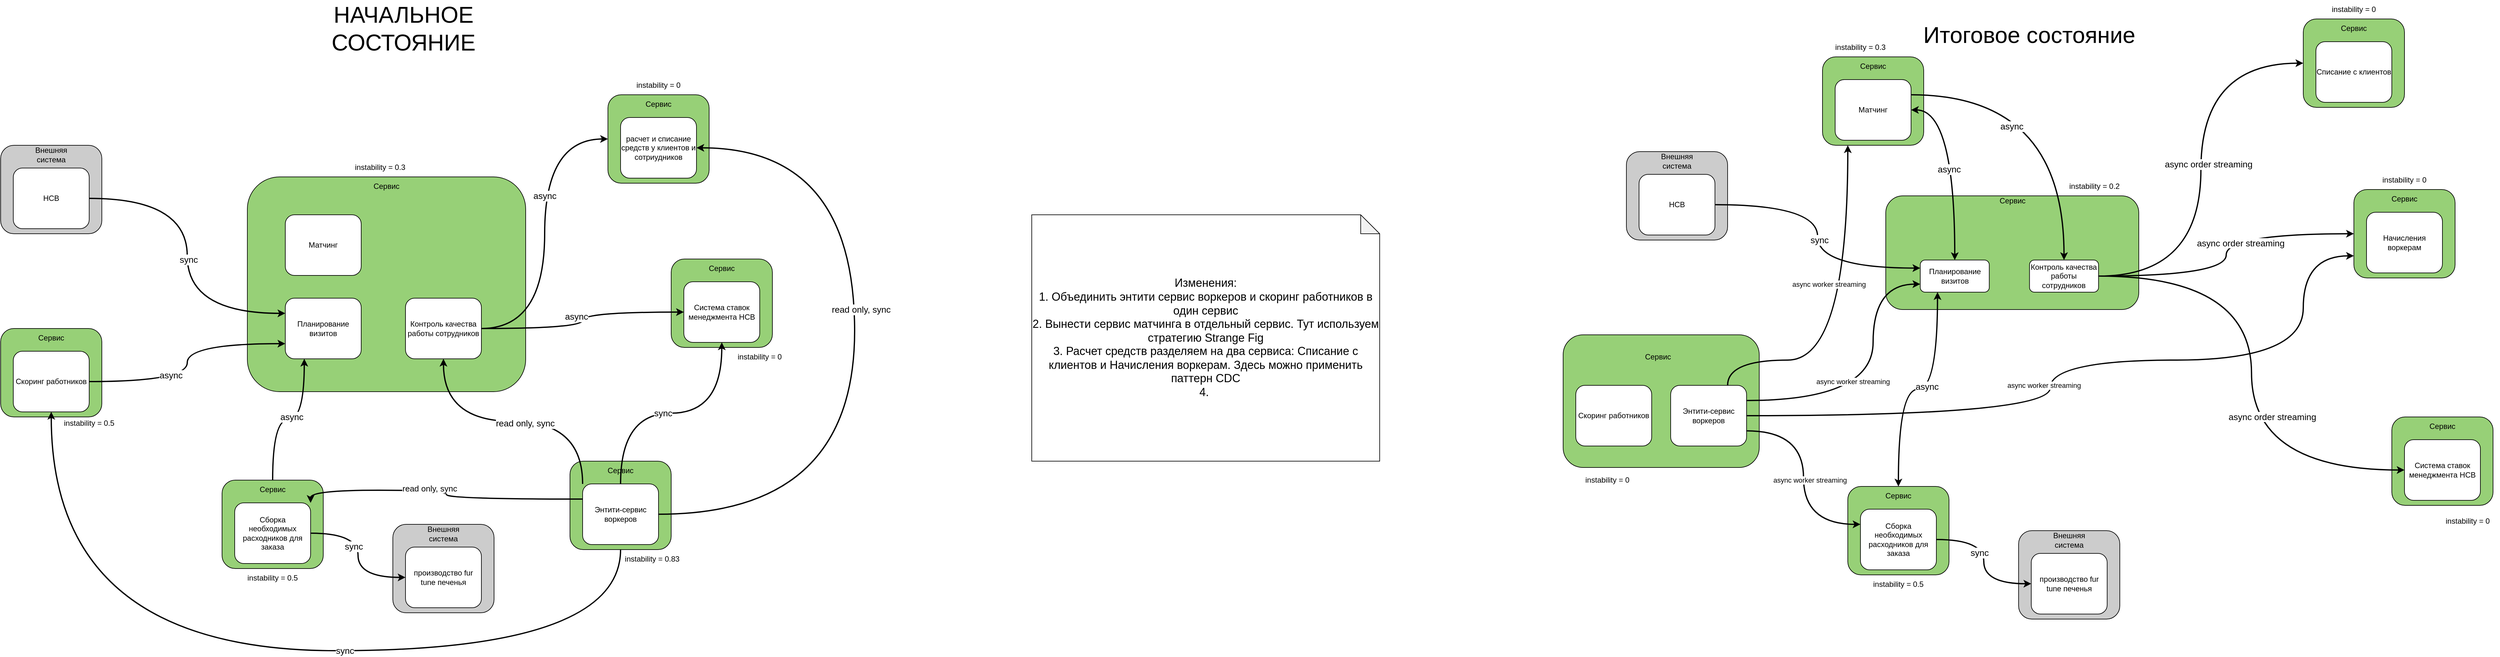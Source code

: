 <mxfile version="26.0.9">
  <diagram name="Page-1" id="Hgv7c2otO7vIIP03TptY">
    <mxGraphModel dx="2935" dy="2648" grid="1" gridSize="10" guides="1" tooltips="1" connect="1" arrows="1" fold="1" page="1" pageScale="1" pageWidth="1169" pageHeight="827" math="0" shadow="0">
      <root>
        <mxCell id="0" />
        <mxCell id="1" parent="0" />
        <mxCell id="IPP-kp5qL_V_h9k9Lo6L-34" value="" style="group" vertex="1" connectable="0" parent="1">
          <mxGeometry x="2300" y="490" width="160" height="140" as="geometry" />
        </mxCell>
        <mxCell id="IPP-kp5qL_V_h9k9Lo6L-8" value="" style="rounded=1;whiteSpace=wrap;html=1;fillColor=#97D077;" vertex="1" parent="IPP-kp5qL_V_h9k9Lo6L-34">
          <mxGeometry width="160" height="140" as="geometry" />
        </mxCell>
        <mxCell id="IPP-kp5qL_V_h9k9Lo6L-9" value="Система ставок менеджмента HCB" style="rounded=1;whiteSpace=wrap;html=1;" vertex="1" parent="IPP-kp5qL_V_h9k9Lo6L-34">
          <mxGeometry x="20" y="36" width="120" height="96" as="geometry" />
        </mxCell>
        <mxCell id="IPP-kp5qL_V_h9k9Lo6L-10" value="Сервис" style="text;html=1;align=center;verticalAlign=middle;whiteSpace=wrap;rounded=0;" vertex="1" parent="IPP-kp5qL_V_h9k9Lo6L-34">
          <mxGeometry x="50" width="60" height="30" as="geometry" />
        </mxCell>
        <mxCell id="IPP-kp5qL_V_h9k9Lo6L-35" value="" style="group" vertex="1" connectable="0" parent="1">
          <mxGeometry x="2200" y="230" width="160" height="140" as="geometry" />
        </mxCell>
        <mxCell id="IPP-kp5qL_V_h9k9Lo6L-5" value="" style="rounded=1;whiteSpace=wrap;html=1;fillColor=#97D077;" vertex="1" parent="IPP-kp5qL_V_h9k9Lo6L-35">
          <mxGeometry width="160" height="140" as="geometry" />
        </mxCell>
        <mxCell id="IPP-kp5qL_V_h9k9Lo6L-6" value="расчет и списание средств у клиентов и сотриудников" style="rounded=1;whiteSpace=wrap;html=1;" vertex="1" parent="IPP-kp5qL_V_h9k9Lo6L-35">
          <mxGeometry x="20" y="36" width="120" height="96" as="geometry" />
        </mxCell>
        <mxCell id="IPP-kp5qL_V_h9k9Lo6L-7" value="Сервис" style="text;html=1;align=center;verticalAlign=middle;whiteSpace=wrap;rounded=0;" vertex="1" parent="IPP-kp5qL_V_h9k9Lo6L-35">
          <mxGeometry x="50" width="60" height="30" as="geometry" />
        </mxCell>
        <mxCell id="IPP-kp5qL_V_h9k9Lo6L-36" value="" style="group" vertex="1" connectable="0" parent="1">
          <mxGeometry x="2140" y="810" width="160" height="140" as="geometry" />
        </mxCell>
        <mxCell id="IPP-kp5qL_V_h9k9Lo6L-11" value="" style="rounded=1;whiteSpace=wrap;html=1;fillColor=#97D077;" vertex="1" parent="IPP-kp5qL_V_h9k9Lo6L-36">
          <mxGeometry width="160" height="140" as="geometry" />
        </mxCell>
        <mxCell id="IPP-kp5qL_V_h9k9Lo6L-12" value="Энтити-сервис воркеров" style="rounded=1;whiteSpace=wrap;html=1;" vertex="1" parent="IPP-kp5qL_V_h9k9Lo6L-36">
          <mxGeometry x="20" y="36" width="120" height="96" as="geometry" />
        </mxCell>
        <mxCell id="IPP-kp5qL_V_h9k9Lo6L-13" value="Сервис" style="text;html=1;align=center;verticalAlign=middle;whiteSpace=wrap;rounded=0;" vertex="1" parent="IPP-kp5qL_V_h9k9Lo6L-36">
          <mxGeometry x="50" width="60" height="30" as="geometry" />
        </mxCell>
        <mxCell id="IPP-kp5qL_V_h9k9Lo6L-37" value="" style="group" vertex="1" connectable="0" parent="1">
          <mxGeometry x="1590" y="840" width="160" height="140" as="geometry" />
        </mxCell>
        <mxCell id="IPP-kp5qL_V_h9k9Lo6L-14" value="" style="rounded=1;whiteSpace=wrap;html=1;fillColor=#97D077;" vertex="1" parent="IPP-kp5qL_V_h9k9Lo6L-37">
          <mxGeometry width="160" height="140" as="geometry" />
        </mxCell>
        <mxCell id="IPP-kp5qL_V_h9k9Lo6L-15" value="Сборка необходимых расходников для заказа" style="rounded=1;whiteSpace=wrap;html=1;" vertex="1" parent="IPP-kp5qL_V_h9k9Lo6L-37">
          <mxGeometry x="20" y="36" width="120" height="96" as="geometry" />
        </mxCell>
        <mxCell id="IPP-kp5qL_V_h9k9Lo6L-16" value="Сервис" style="text;html=1;align=center;verticalAlign=middle;whiteSpace=wrap;rounded=0;" vertex="1" parent="IPP-kp5qL_V_h9k9Lo6L-37">
          <mxGeometry x="50" width="60" height="30" as="geometry" />
        </mxCell>
        <mxCell id="IPP-kp5qL_V_h9k9Lo6L-38" value="" style="group" vertex="1" connectable="0" parent="1">
          <mxGeometry x="1860" y="910" width="160" height="140" as="geometry" />
        </mxCell>
        <mxCell id="IPP-kp5qL_V_h9k9Lo6L-31" value="" style="rounded=1;whiteSpace=wrap;html=1;fillColor=#CCCCCC;" vertex="1" parent="IPP-kp5qL_V_h9k9Lo6L-38">
          <mxGeometry width="160" height="140" as="geometry" />
        </mxCell>
        <mxCell id="IPP-kp5qL_V_h9k9Lo6L-32" value="производство fur tune печенья" style="rounded=1;whiteSpace=wrap;html=1;" vertex="1" parent="IPP-kp5qL_V_h9k9Lo6L-38">
          <mxGeometry x="20" y="36" width="120" height="96" as="geometry" />
        </mxCell>
        <mxCell id="IPP-kp5qL_V_h9k9Lo6L-33" value="Внешняя система" style="text;html=1;align=center;verticalAlign=middle;whiteSpace=wrap;rounded=0;" vertex="1" parent="IPP-kp5qL_V_h9k9Lo6L-38">
          <mxGeometry x="50" width="60" height="30" as="geometry" />
        </mxCell>
        <mxCell id="IPP-kp5qL_V_h9k9Lo6L-39" value="" style="group" vertex="1" connectable="0" parent="1">
          <mxGeometry x="1240" y="310" width="160" height="140" as="geometry" />
        </mxCell>
        <mxCell id="IPP-kp5qL_V_h9k9Lo6L-28" value="" style="rounded=1;whiteSpace=wrap;html=1;fillColor=#CCCCCC;" vertex="1" parent="IPP-kp5qL_V_h9k9Lo6L-39">
          <mxGeometry width="160" height="140" as="geometry" />
        </mxCell>
        <mxCell id="IPP-kp5qL_V_h9k9Lo6L-29" value="HCB" style="rounded=1;whiteSpace=wrap;html=1;" vertex="1" parent="IPP-kp5qL_V_h9k9Lo6L-39">
          <mxGeometry x="20" y="36" width="120" height="96" as="geometry" />
        </mxCell>
        <mxCell id="IPP-kp5qL_V_h9k9Lo6L-30" value="Внешняя система" style="text;html=1;align=center;verticalAlign=middle;whiteSpace=wrap;rounded=0;" vertex="1" parent="IPP-kp5qL_V_h9k9Lo6L-39">
          <mxGeometry x="50" width="60" height="30" as="geometry" />
        </mxCell>
        <mxCell id="IPP-kp5qL_V_h9k9Lo6L-40" value="" style="group" vertex="1" connectable="0" parent="1">
          <mxGeometry x="1240" y="600" width="160" height="140" as="geometry" />
        </mxCell>
        <mxCell id="IPP-kp5qL_V_h9k9Lo6L-17" value="" style="rounded=1;whiteSpace=wrap;html=1;fillColor=#97D077;" vertex="1" parent="IPP-kp5qL_V_h9k9Lo6L-40">
          <mxGeometry width="160" height="140" as="geometry" />
        </mxCell>
        <mxCell id="IPP-kp5qL_V_h9k9Lo6L-18" value="Скоринг работников" style="rounded=1;whiteSpace=wrap;html=1;" vertex="1" parent="IPP-kp5qL_V_h9k9Lo6L-40">
          <mxGeometry x="20" y="36" width="120" height="96" as="geometry" />
        </mxCell>
        <mxCell id="IPP-kp5qL_V_h9k9Lo6L-19" value="Сервис" style="text;html=1;align=center;verticalAlign=middle;whiteSpace=wrap;rounded=0;" vertex="1" parent="IPP-kp5qL_V_h9k9Lo6L-40">
          <mxGeometry x="50" width="60" height="30" as="geometry" />
        </mxCell>
        <mxCell id="IPP-kp5qL_V_h9k9Lo6L-41" value="" style="group" vertex="1" connectable="0" parent="1">
          <mxGeometry x="1630" y="360" width="440" height="340" as="geometry" />
        </mxCell>
        <mxCell id="IPP-kp5qL_V_h9k9Lo6L-20" value="" style="rounded=1;whiteSpace=wrap;html=1;fillColor=#97D077;" vertex="1" parent="IPP-kp5qL_V_h9k9Lo6L-41">
          <mxGeometry width="440" height="340" as="geometry" />
        </mxCell>
        <mxCell id="IPP-kp5qL_V_h9k9Lo6L-21" value="Матчинг" style="rounded=1;whiteSpace=wrap;html=1;" vertex="1" parent="IPP-kp5qL_V_h9k9Lo6L-41">
          <mxGeometry x="60" y="60" width="120" height="96" as="geometry" />
        </mxCell>
        <mxCell id="IPP-kp5qL_V_h9k9Lo6L-22" value="Сервис" style="text;html=1;align=center;verticalAlign=middle;whiteSpace=wrap;rounded=0;" vertex="1" parent="IPP-kp5qL_V_h9k9Lo6L-41">
          <mxGeometry x="190" width="60" height="30" as="geometry" />
        </mxCell>
        <mxCell id="IPP-kp5qL_V_h9k9Lo6L-23" value="Планирование визитов" style="rounded=1;whiteSpace=wrap;html=1;" vertex="1" parent="IPP-kp5qL_V_h9k9Lo6L-41">
          <mxGeometry x="60" y="192" width="120" height="96" as="geometry" />
        </mxCell>
        <mxCell id="IPP-kp5qL_V_h9k9Lo6L-24" value="Контроль качества работы сотрудников" style="rounded=1;whiteSpace=wrap;html=1;" vertex="1" parent="IPP-kp5qL_V_h9k9Lo6L-41">
          <mxGeometry x="250" y="192" width="120" height="96" as="geometry" />
        </mxCell>
        <mxCell id="IPP-kp5qL_V_h9k9Lo6L-43" style="edgeStyle=orthogonalEdgeStyle;rounded=0;orthogonalLoop=1;jettySize=auto;html=1;entryX=0;entryY=0.25;entryDx=0;entryDy=0;curved=1;strokeWidth=2;" edge="1" parent="1" source="IPP-kp5qL_V_h9k9Lo6L-29" target="IPP-kp5qL_V_h9k9Lo6L-23">
          <mxGeometry relative="1" as="geometry" />
        </mxCell>
        <mxCell id="IPP-kp5qL_V_h9k9Lo6L-44" value="&lt;font style=&quot;font-size: 14px;&quot;&gt;sync&lt;/font&gt;" style="edgeLabel;html=1;align=center;verticalAlign=middle;resizable=0;points=[];" vertex="1" connectable="0" parent="IPP-kp5qL_V_h9k9Lo6L-43">
          <mxGeometry x="0.025" y="2" relative="1" as="geometry">
            <mxPoint as="offset" />
          </mxGeometry>
        </mxCell>
        <mxCell id="IPP-kp5qL_V_h9k9Lo6L-45" style="edgeStyle=orthogonalEdgeStyle;rounded=0;orthogonalLoop=1;jettySize=auto;html=1;entryX=0;entryY=0.75;entryDx=0;entryDy=0;curved=1;strokeWidth=2;" edge="1" parent="1" source="IPP-kp5qL_V_h9k9Lo6L-18" target="IPP-kp5qL_V_h9k9Lo6L-23">
          <mxGeometry relative="1" as="geometry" />
        </mxCell>
        <mxCell id="IPP-kp5qL_V_h9k9Lo6L-46" value="&lt;font style=&quot;font-size: 14px;&quot;&gt;async&lt;/font&gt;" style="edgeLabel;html=1;align=center;verticalAlign=middle;resizable=0;points=[];" vertex="1" connectable="0" parent="IPP-kp5qL_V_h9k9Lo6L-45">
          <mxGeometry x="-0.306" y="10" relative="1" as="geometry">
            <mxPoint as="offset" />
          </mxGeometry>
        </mxCell>
        <mxCell id="IPP-kp5qL_V_h9k9Lo6L-47" style="edgeStyle=orthogonalEdgeStyle;rounded=0;orthogonalLoop=1;jettySize=auto;html=1;entryX=0.25;entryY=1;entryDx=0;entryDy=0;strokeWidth=2;curved=1;" edge="1" parent="1" source="IPP-kp5qL_V_h9k9Lo6L-14" target="IPP-kp5qL_V_h9k9Lo6L-23">
          <mxGeometry relative="1" as="geometry" />
        </mxCell>
        <mxCell id="IPP-kp5qL_V_h9k9Lo6L-48" value="&lt;font style=&quot;font-size: 14px;&quot;&gt;async&lt;/font&gt;" style="edgeLabel;html=1;align=center;verticalAlign=middle;resizable=0;points=[];" vertex="1" connectable="0" parent="IPP-kp5qL_V_h9k9Lo6L-47">
          <mxGeometry x="0.151" relative="1" as="geometry">
            <mxPoint x="-14" y="-4" as="offset" />
          </mxGeometry>
        </mxCell>
        <mxCell id="IPP-kp5qL_V_h9k9Lo6L-49" style="edgeStyle=orthogonalEdgeStyle;rounded=0;orthogonalLoop=1;jettySize=auto;html=1;exitX=0;exitY=0.25;exitDx=0;exitDy=0;entryX=1;entryY=0;entryDx=0;entryDy=0;curved=1;strokeWidth=2;" edge="1" parent="1" source="IPP-kp5qL_V_h9k9Lo6L-12" target="IPP-kp5qL_V_h9k9Lo6L-15">
          <mxGeometry relative="1" as="geometry" />
        </mxCell>
        <mxCell id="IPP-kp5qL_V_h9k9Lo6L-50" value="&lt;font style=&quot;font-size: 13px;&quot;&gt;read only, sync&lt;/font&gt;" style="edgeLabel;html=1;align=center;verticalAlign=middle;resizable=0;points=[];" vertex="1" connectable="0" parent="IPP-kp5qL_V_h9k9Lo6L-49">
          <mxGeometry x="0.102" y="-3" relative="1" as="geometry">
            <mxPoint x="-1" as="offset" />
          </mxGeometry>
        </mxCell>
        <mxCell id="IPP-kp5qL_V_h9k9Lo6L-51" style="edgeStyle=orthogonalEdgeStyle;rounded=0;orthogonalLoop=1;jettySize=auto;html=1;entryX=0;entryY=0.5;entryDx=0;entryDy=0;curved=1;strokeWidth=2;" edge="1" parent="1" source="IPP-kp5qL_V_h9k9Lo6L-15" target="IPP-kp5qL_V_h9k9Lo6L-32">
          <mxGeometry relative="1" as="geometry" />
        </mxCell>
        <mxCell id="IPP-kp5qL_V_h9k9Lo6L-52" value="&lt;font style=&quot;font-size: 14px;&quot;&gt;sync&lt;/font&gt;" style="edgeLabel;html=1;align=center;verticalAlign=middle;resizable=0;points=[];" vertex="1" connectable="0" parent="IPP-kp5qL_V_h9k9Lo6L-51">
          <mxGeometry x="-0.132" y="-7" relative="1" as="geometry">
            <mxPoint as="offset" />
          </mxGeometry>
        </mxCell>
        <mxCell id="IPP-kp5qL_V_h9k9Lo6L-53" style="edgeStyle=orthogonalEdgeStyle;rounded=0;orthogonalLoop=1;jettySize=auto;html=1;exitX=0;exitY=0;exitDx=0;exitDy=0;curved=1;strokeWidth=2;" edge="1" parent="1" source="IPP-kp5qL_V_h9k9Lo6L-12" target="IPP-kp5qL_V_h9k9Lo6L-24">
          <mxGeometry relative="1" as="geometry" />
        </mxCell>
        <mxCell id="IPP-kp5qL_V_h9k9Lo6L-54" value="&lt;font style=&quot;font-size: 14px;&quot;&gt;read only, sync&lt;/font&gt;" style="edgeLabel;html=1;align=center;verticalAlign=middle;resizable=0;points=[];" vertex="1" connectable="0" parent="IPP-kp5qL_V_h9k9Lo6L-53">
          <mxGeometry x="-0.096" y="3" relative="1" as="geometry">
            <mxPoint x="-1" as="offset" />
          </mxGeometry>
        </mxCell>
        <mxCell id="IPP-kp5qL_V_h9k9Lo6L-55" style="edgeStyle=orthogonalEdgeStyle;rounded=0;orthogonalLoop=1;jettySize=auto;html=1;exitX=0.5;exitY=0;exitDx=0;exitDy=0;strokeWidth=2;curved=1;" edge="1" parent="1" source="IPP-kp5qL_V_h9k9Lo6L-12" target="IPP-kp5qL_V_h9k9Lo6L-9">
          <mxGeometry relative="1" as="geometry" />
        </mxCell>
        <mxCell id="IPP-kp5qL_V_h9k9Lo6L-56" value="&lt;font style=&quot;font-size: 14px;&quot;&gt;sync&lt;/font&gt;" style="edgeLabel;html=1;align=center;verticalAlign=middle;resizable=0;points=[];" vertex="1" connectable="0" parent="IPP-kp5qL_V_h9k9Lo6L-55">
          <mxGeometry x="-0.069" y="-1" relative="1" as="geometry">
            <mxPoint y="-1" as="offset" />
          </mxGeometry>
        </mxCell>
        <mxCell id="IPP-kp5qL_V_h9k9Lo6L-59" style="edgeStyle=orthogonalEdgeStyle;rounded=0;orthogonalLoop=1;jettySize=auto;html=1;exitX=1;exitY=0.5;exitDx=0;exitDy=0;entryX=1;entryY=0.5;entryDx=0;entryDy=0;strokeWidth=2;curved=1;" edge="1" parent="1" source="IPP-kp5qL_V_h9k9Lo6L-12" target="IPP-kp5qL_V_h9k9Lo6L-6">
          <mxGeometry relative="1" as="geometry">
            <Array as="points">
              <mxPoint x="2590" y="894" />
              <mxPoint x="2590" y="314" />
            </Array>
          </mxGeometry>
        </mxCell>
        <mxCell id="IPP-kp5qL_V_h9k9Lo6L-62" value="&lt;font style=&quot;font-size: 14px;&quot;&gt;read only, sync&lt;/font&gt;" style="edgeLabel;html=1;align=center;verticalAlign=middle;resizable=0;points=[];" vertex="1" connectable="0" parent="1">
          <mxGeometry x="2599.997" y="570" as="geometry" />
        </mxCell>
        <mxCell id="IPP-kp5qL_V_h9k9Lo6L-63" style="edgeStyle=orthogonalEdgeStyle;rounded=0;orthogonalLoop=1;jettySize=auto;html=1;exitX=1;exitY=0.5;exitDx=0;exitDy=0;entryX=0;entryY=0.5;entryDx=0;entryDy=0;strokeWidth=2;curved=1;" edge="1" parent="1" source="IPP-kp5qL_V_h9k9Lo6L-24" target="IPP-kp5qL_V_h9k9Lo6L-9">
          <mxGeometry relative="1" as="geometry" />
        </mxCell>
        <mxCell id="IPP-kp5qL_V_h9k9Lo6L-64" value="&lt;font style=&quot;font-size: 14px;&quot;&gt;async&lt;/font&gt;" style="edgeLabel;html=1;align=center;verticalAlign=middle;resizable=0;points=[];" vertex="1" connectable="0" parent="1">
          <mxGeometry x="1710" y="750.0" as="geometry">
            <mxPoint x="440" y="-169" as="offset" />
          </mxGeometry>
        </mxCell>
        <mxCell id="IPP-kp5qL_V_h9k9Lo6L-65" style="edgeStyle=orthogonalEdgeStyle;rounded=0;orthogonalLoop=1;jettySize=auto;html=1;exitX=1;exitY=0.5;exitDx=0;exitDy=0;entryX=0;entryY=0.5;entryDx=0;entryDy=0;curved=1;strokeWidth=2;" edge="1" parent="1" source="IPP-kp5qL_V_h9k9Lo6L-24" target="IPP-kp5qL_V_h9k9Lo6L-5">
          <mxGeometry relative="1" as="geometry" />
        </mxCell>
        <mxCell id="IPP-kp5qL_V_h9k9Lo6L-66" value="&lt;font style=&quot;font-size: 14px;&quot;&gt;async&lt;/font&gt;" style="edgeLabel;html=1;align=center;verticalAlign=middle;resizable=0;points=[];" vertex="1" connectable="0" parent="1">
          <mxGeometry x="2100" y="390.0" as="geometry" />
        </mxCell>
        <mxCell id="IPP-kp5qL_V_h9k9Lo6L-67" style="edgeStyle=orthogonalEdgeStyle;rounded=0;orthogonalLoop=1;jettySize=auto;html=1;entryX=0.5;entryY=1;entryDx=0;entryDy=0;curved=1;strokeWidth=2;" edge="1" parent="1" source="IPP-kp5qL_V_h9k9Lo6L-11" target="IPP-kp5qL_V_h9k9Lo6L-18">
          <mxGeometry relative="1" as="geometry">
            <Array as="points">
              <mxPoint x="2220" y="1110" />
              <mxPoint x="1320" y="1110" />
            </Array>
          </mxGeometry>
        </mxCell>
        <mxCell id="IPP-kp5qL_V_h9k9Lo6L-68" value="&lt;font style=&quot;font-size: 14px;&quot;&gt;sync&lt;/font&gt;" style="edgeLabel;html=1;align=center;verticalAlign=middle;resizable=0;points=[];" vertex="1" connectable="0" parent="1">
          <mxGeometry x="1784.003" y="1110.0" as="geometry" />
        </mxCell>
        <mxCell id="IPP-kp5qL_V_h9k9Lo6L-69" value="&lt;font style=&quot;font-size: 36px;&quot;&gt;НАЧАЛЬНОЕ СОСТОЯНИЕ&lt;/font&gt;" style="text;html=1;align=center;verticalAlign=middle;whiteSpace=wrap;rounded=0;" vertex="1" parent="1">
          <mxGeometry x="1694" y="110" width="366" height="30" as="geometry" />
        </mxCell>
        <mxCell id="IPP-kp5qL_V_h9k9Lo6L-72" value="&lt;font style=&quot;font-size: 18px;&quot;&gt;Изменения:&lt;/font&gt;&lt;div&gt;&lt;font style=&quot;font-size: 18px;&quot;&gt;1. Объединить энтити сервис воркеров и скоринг работников в один сервис&lt;/font&gt;&lt;/div&gt;&lt;div&gt;&lt;font style=&quot;font-size: 18px;&quot;&gt;2. Вынести сервис матчинга в отдельный сервис. Тут используем стратегию Strange Fig&lt;/font&gt;&lt;/div&gt;&lt;div&gt;&lt;font style=&quot;font-size: 18px;&quot;&gt;3. Расчет средств разделяем на два сервиса: Списание с клиентов и Начисления воркерам. Здесь можно применить паттерн CDC&lt;/font&gt;&lt;/div&gt;&lt;div&gt;&lt;font style=&quot;font-size: 18px;&quot;&gt;4.&amp;nbsp;&lt;/font&gt;&lt;/div&gt;" style="shape=note;whiteSpace=wrap;html=1;backgroundOutline=1;darkOpacity=0.05;" vertex="1" parent="1">
          <mxGeometry x="2870" y="420" width="550" height="390" as="geometry" />
        </mxCell>
        <mxCell id="IPP-kp5qL_V_h9k9Lo6L-73" value="instability = 0.83" style="text;html=1;align=center;verticalAlign=middle;whiteSpace=wrap;rounded=0;" vertex="1" parent="1">
          <mxGeometry x="2220" y="950" width="100" height="30" as="geometry" />
        </mxCell>
        <mxCell id="IPP-kp5qL_V_h9k9Lo6L-74" value="instability = 0" style="text;html=1;align=center;verticalAlign=middle;whiteSpace=wrap;rounded=0;" vertex="1" parent="1">
          <mxGeometry x="2390" y="630" width="100" height="30" as="geometry" />
        </mxCell>
        <mxCell id="IPP-kp5qL_V_h9k9Lo6L-75" value="instability = 0" style="text;html=1;align=center;verticalAlign=middle;whiteSpace=wrap;rounded=0;" vertex="1" parent="1">
          <mxGeometry x="2230" y="200" width="100" height="30" as="geometry" />
        </mxCell>
        <mxCell id="IPP-kp5qL_V_h9k9Lo6L-76" value="instability = 0.3" style="text;html=1;align=center;verticalAlign=middle;whiteSpace=wrap;rounded=0;" vertex="1" parent="1">
          <mxGeometry x="1790" y="330" width="100" height="30" as="geometry" />
        </mxCell>
        <mxCell id="IPP-kp5qL_V_h9k9Lo6L-77" value="instability = 0.5" style="text;html=1;align=center;verticalAlign=middle;whiteSpace=wrap;rounded=0;" vertex="1" parent="1">
          <mxGeometry x="1620" y="980" width="100" height="30" as="geometry" />
        </mxCell>
        <mxCell id="IPP-kp5qL_V_h9k9Lo6L-79" value="instability = 0.5" style="text;html=1;align=center;verticalAlign=middle;whiteSpace=wrap;rounded=0;" vertex="1" parent="1">
          <mxGeometry x="1330" y="735" width="100" height="30" as="geometry" />
        </mxCell>
        <mxCell id="IPP-kp5qL_V_h9k9Lo6L-80" value="" style="group" vertex="1" connectable="0" parent="1">
          <mxGeometry x="5020" y="740" width="160" height="140" as="geometry" />
        </mxCell>
        <mxCell id="IPP-kp5qL_V_h9k9Lo6L-81" value="" style="rounded=1;whiteSpace=wrap;html=1;fillColor=#97D077;" vertex="1" parent="IPP-kp5qL_V_h9k9Lo6L-80">
          <mxGeometry width="160" height="140" as="geometry" />
        </mxCell>
        <mxCell id="IPP-kp5qL_V_h9k9Lo6L-82" value="Система ставок менеджмента HCB" style="rounded=1;whiteSpace=wrap;html=1;" vertex="1" parent="IPP-kp5qL_V_h9k9Lo6L-80">
          <mxGeometry x="20" y="36" width="120" height="96" as="geometry" />
        </mxCell>
        <mxCell id="IPP-kp5qL_V_h9k9Lo6L-83" value="Сервис" style="text;html=1;align=center;verticalAlign=middle;whiteSpace=wrap;rounded=0;" vertex="1" parent="IPP-kp5qL_V_h9k9Lo6L-80">
          <mxGeometry x="50" width="60" height="30" as="geometry" />
        </mxCell>
        <mxCell id="IPP-kp5qL_V_h9k9Lo6L-84" value="" style="group" vertex="1" connectable="0" parent="1">
          <mxGeometry x="4880" y="110" width="160" height="140" as="geometry" />
        </mxCell>
        <mxCell id="IPP-kp5qL_V_h9k9Lo6L-85" value="" style="rounded=1;whiteSpace=wrap;html=1;fillColor=#97D077;" vertex="1" parent="IPP-kp5qL_V_h9k9Lo6L-84">
          <mxGeometry width="160" height="140" as="geometry" />
        </mxCell>
        <mxCell id="IPP-kp5qL_V_h9k9Lo6L-86" value="Списание с клиентов" style="rounded=1;whiteSpace=wrap;html=1;" vertex="1" parent="IPP-kp5qL_V_h9k9Lo6L-84">
          <mxGeometry x="20" y="36" width="120" height="96" as="geometry" />
        </mxCell>
        <mxCell id="IPP-kp5qL_V_h9k9Lo6L-87" value="Сервис" style="text;html=1;align=center;verticalAlign=middle;whiteSpace=wrap;rounded=0;" vertex="1" parent="IPP-kp5qL_V_h9k9Lo6L-84">
          <mxGeometry x="50" width="60" height="30" as="geometry" />
        </mxCell>
        <mxCell id="IPP-kp5qL_V_h9k9Lo6L-92" value="" style="group" vertex="1" connectable="0" parent="1">
          <mxGeometry x="4160" y="850" width="160" height="140" as="geometry" />
        </mxCell>
        <mxCell id="IPP-kp5qL_V_h9k9Lo6L-93" value="" style="rounded=1;whiteSpace=wrap;html=1;fillColor=#97D077;" vertex="1" parent="IPP-kp5qL_V_h9k9Lo6L-92">
          <mxGeometry width="160" height="140" as="geometry" />
        </mxCell>
        <mxCell id="IPP-kp5qL_V_h9k9Lo6L-94" value="Сборка необходимых расходников для заказа" style="rounded=1;whiteSpace=wrap;html=1;" vertex="1" parent="IPP-kp5qL_V_h9k9Lo6L-92">
          <mxGeometry x="20" y="36" width="120" height="96" as="geometry" />
        </mxCell>
        <mxCell id="IPP-kp5qL_V_h9k9Lo6L-95" value="Сервис" style="text;html=1;align=center;verticalAlign=middle;whiteSpace=wrap;rounded=0;" vertex="1" parent="IPP-kp5qL_V_h9k9Lo6L-92">
          <mxGeometry x="50" width="60" height="30" as="geometry" />
        </mxCell>
        <mxCell id="IPP-kp5qL_V_h9k9Lo6L-96" value="" style="group" vertex="1" connectable="0" parent="1">
          <mxGeometry x="4430" y="920" width="160" height="140" as="geometry" />
        </mxCell>
        <mxCell id="IPP-kp5qL_V_h9k9Lo6L-97" value="" style="rounded=1;whiteSpace=wrap;html=1;fillColor=#CCCCCC;" vertex="1" parent="IPP-kp5qL_V_h9k9Lo6L-96">
          <mxGeometry width="160" height="140" as="geometry" />
        </mxCell>
        <mxCell id="IPP-kp5qL_V_h9k9Lo6L-98" value="производство fur tune печенья" style="rounded=1;whiteSpace=wrap;html=1;" vertex="1" parent="IPP-kp5qL_V_h9k9Lo6L-96">
          <mxGeometry x="20" y="36" width="120" height="96" as="geometry" />
        </mxCell>
        <mxCell id="IPP-kp5qL_V_h9k9Lo6L-99" value="Внешняя система" style="text;html=1;align=center;verticalAlign=middle;whiteSpace=wrap;rounded=0;" vertex="1" parent="IPP-kp5qL_V_h9k9Lo6L-96">
          <mxGeometry x="50" width="60" height="30" as="geometry" />
        </mxCell>
        <mxCell id="IPP-kp5qL_V_h9k9Lo6L-100" value="" style="group" vertex="1" connectable="0" parent="1">
          <mxGeometry x="3810" y="320" width="160" height="140" as="geometry" />
        </mxCell>
        <mxCell id="IPP-kp5qL_V_h9k9Lo6L-101" value="" style="rounded=1;whiteSpace=wrap;html=1;fillColor=#CCCCCC;" vertex="1" parent="IPP-kp5qL_V_h9k9Lo6L-100">
          <mxGeometry width="160" height="140" as="geometry" />
        </mxCell>
        <mxCell id="IPP-kp5qL_V_h9k9Lo6L-102" value="HCB" style="rounded=1;whiteSpace=wrap;html=1;" vertex="1" parent="IPP-kp5qL_V_h9k9Lo6L-100">
          <mxGeometry x="20" y="36" width="120" height="96" as="geometry" />
        </mxCell>
        <mxCell id="IPP-kp5qL_V_h9k9Lo6L-103" value="Внешняя система" style="text;html=1;align=center;verticalAlign=middle;whiteSpace=wrap;rounded=0;" vertex="1" parent="IPP-kp5qL_V_h9k9Lo6L-100">
          <mxGeometry x="50" width="60" height="30" as="geometry" />
        </mxCell>
        <mxCell id="IPP-kp5qL_V_h9k9Lo6L-108" value="" style="group" vertex="1" connectable="0" parent="1">
          <mxGeometry x="4220" y="390" width="400" height="180" as="geometry" />
        </mxCell>
        <mxCell id="IPP-kp5qL_V_h9k9Lo6L-109" value="" style="rounded=1;whiteSpace=wrap;html=1;fillColor=#97D077;" vertex="1" parent="IPP-kp5qL_V_h9k9Lo6L-108">
          <mxGeometry width="400" height="180" as="geometry" />
        </mxCell>
        <mxCell id="IPP-kp5qL_V_h9k9Lo6L-111" value="Сервис" style="text;html=1;align=center;verticalAlign=middle;whiteSpace=wrap;rounded=0;" vertex="1" parent="IPP-kp5qL_V_h9k9Lo6L-108">
          <mxGeometry x="172.727" width="54.545" height="15.882" as="geometry" />
        </mxCell>
        <mxCell id="IPP-kp5qL_V_h9k9Lo6L-112" value="Планирование визитов" style="rounded=1;whiteSpace=wrap;html=1;" vertex="1" parent="IPP-kp5qL_V_h9k9Lo6L-108">
          <mxGeometry x="54.545" y="101.647" width="109.091" height="50.824" as="geometry" />
        </mxCell>
        <mxCell id="IPP-kp5qL_V_h9k9Lo6L-113" value="Контроль качества работы сотрудников" style="rounded=1;whiteSpace=wrap;html=1;" vertex="1" parent="IPP-kp5qL_V_h9k9Lo6L-108">
          <mxGeometry x="227.273" y="101.647" width="109.091" height="50.824" as="geometry" />
        </mxCell>
        <mxCell id="IPP-kp5qL_V_h9k9Lo6L-114" style="edgeStyle=orthogonalEdgeStyle;rounded=0;orthogonalLoop=1;jettySize=auto;html=1;entryX=0;entryY=0.25;entryDx=0;entryDy=0;curved=1;strokeWidth=2;" edge="1" parent="1" source="IPP-kp5qL_V_h9k9Lo6L-102" target="IPP-kp5qL_V_h9k9Lo6L-112">
          <mxGeometry relative="1" as="geometry" />
        </mxCell>
        <mxCell id="IPP-kp5qL_V_h9k9Lo6L-115" value="&lt;font style=&quot;font-size: 14px;&quot;&gt;sync&lt;/font&gt;" style="edgeLabel;html=1;align=center;verticalAlign=middle;resizable=0;points=[];" vertex="1" connectable="0" parent="IPP-kp5qL_V_h9k9Lo6L-114">
          <mxGeometry x="0.025" y="2" relative="1" as="geometry">
            <mxPoint as="offset" />
          </mxGeometry>
        </mxCell>
        <mxCell id="IPP-kp5qL_V_h9k9Lo6L-118" style="edgeStyle=orthogonalEdgeStyle;rounded=0;orthogonalLoop=1;jettySize=auto;html=1;entryX=0.25;entryY=1;entryDx=0;entryDy=0;strokeWidth=2;curved=1;startArrow=classic;startFill=1;" edge="1" parent="1" source="IPP-kp5qL_V_h9k9Lo6L-93" target="IPP-kp5qL_V_h9k9Lo6L-112">
          <mxGeometry relative="1" as="geometry" />
        </mxCell>
        <mxCell id="IPP-kp5qL_V_h9k9Lo6L-119" value="&lt;font style=&quot;font-size: 14px;&quot;&gt;async&lt;/font&gt;" style="edgeLabel;html=1;align=center;verticalAlign=middle;resizable=0;points=[];" vertex="1" connectable="0" parent="IPP-kp5qL_V_h9k9Lo6L-118">
          <mxGeometry x="0.151" relative="1" as="geometry">
            <mxPoint x="-14" y="-4" as="offset" />
          </mxGeometry>
        </mxCell>
        <mxCell id="IPP-kp5qL_V_h9k9Lo6L-122" style="edgeStyle=orthogonalEdgeStyle;rounded=0;orthogonalLoop=1;jettySize=auto;html=1;entryX=0;entryY=0.5;entryDx=0;entryDy=0;curved=1;strokeWidth=2;" edge="1" parent="1" source="IPP-kp5qL_V_h9k9Lo6L-94" target="IPP-kp5qL_V_h9k9Lo6L-98">
          <mxGeometry relative="1" as="geometry" />
        </mxCell>
        <mxCell id="IPP-kp5qL_V_h9k9Lo6L-123" value="&lt;font style=&quot;font-size: 14px;&quot;&gt;sync&lt;/font&gt;" style="edgeLabel;html=1;align=center;verticalAlign=middle;resizable=0;points=[];" vertex="1" connectable="0" parent="IPP-kp5qL_V_h9k9Lo6L-122">
          <mxGeometry x="-0.132" y="-7" relative="1" as="geometry">
            <mxPoint as="offset" />
          </mxGeometry>
        </mxCell>
        <mxCell id="IPP-kp5qL_V_h9k9Lo6L-130" style="edgeStyle=orthogonalEdgeStyle;rounded=0;orthogonalLoop=1;jettySize=auto;html=1;exitX=1;exitY=0.5;exitDx=0;exitDy=0;entryX=0;entryY=0.5;entryDx=0;entryDy=0;strokeWidth=2;curved=1;" edge="1" parent="1" source="IPP-kp5qL_V_h9k9Lo6L-113" target="IPP-kp5qL_V_h9k9Lo6L-82">
          <mxGeometry relative="1" as="geometry" />
        </mxCell>
        <mxCell id="IPP-kp5qL_V_h9k9Lo6L-132" style="edgeStyle=orthogonalEdgeStyle;rounded=0;orthogonalLoop=1;jettySize=auto;html=1;exitX=1;exitY=0.5;exitDx=0;exitDy=0;entryX=0;entryY=0.5;entryDx=0;entryDy=0;curved=1;strokeWidth=2;" edge="1" parent="1" source="IPP-kp5qL_V_h9k9Lo6L-113" target="IPP-kp5qL_V_h9k9Lo6L-85">
          <mxGeometry relative="1" as="geometry" />
        </mxCell>
        <mxCell id="IPP-kp5qL_V_h9k9Lo6L-133" value="&lt;font style=&quot;font-size: 14px;&quot;&gt;async order streaming&lt;/font&gt;" style="edgeLabel;html=1;align=center;verticalAlign=middle;resizable=0;points=[];" vertex="1" connectable="0" parent="1">
          <mxGeometry x="4730" y="340.0" as="geometry" />
        </mxCell>
        <mxCell id="IPP-kp5qL_V_h9k9Lo6L-136" value="&lt;font style=&quot;font-size: 36px;&quot;&gt;Итоговое состояние&lt;/font&gt;" style="text;html=1;align=center;verticalAlign=middle;whiteSpace=wrap;rounded=0;" vertex="1" parent="1">
          <mxGeometry x="4264" y="120" width="366" height="30" as="geometry" />
        </mxCell>
        <mxCell id="IPP-kp5qL_V_h9k9Lo6L-138" value="instability = 0" style="text;html=1;align=center;verticalAlign=middle;whiteSpace=wrap;rounded=0;" vertex="1" parent="1">
          <mxGeometry x="5090" y="890" width="100" height="30" as="geometry" />
        </mxCell>
        <mxCell id="IPP-kp5qL_V_h9k9Lo6L-139" value="instability = 0" style="text;html=1;align=center;verticalAlign=middle;whiteSpace=wrap;rounded=0;" vertex="1" parent="1">
          <mxGeometry x="4910" y="80" width="100" height="30" as="geometry" />
        </mxCell>
        <mxCell id="IPP-kp5qL_V_h9k9Lo6L-140" value="instability = 0.2" style="text;html=1;align=center;verticalAlign=middle;whiteSpace=wrap;rounded=0;" vertex="1" parent="1">
          <mxGeometry x="4500" y="360" width="100" height="30" as="geometry" />
        </mxCell>
        <mxCell id="IPP-kp5qL_V_h9k9Lo6L-141" value="instability = 0.5" style="text;html=1;align=center;verticalAlign=middle;whiteSpace=wrap;rounded=0;" vertex="1" parent="1">
          <mxGeometry x="4190" y="990" width="100" height="30" as="geometry" />
        </mxCell>
        <mxCell id="IPP-kp5qL_V_h9k9Lo6L-142" value="instability = 0" style="text;html=1;align=center;verticalAlign=middle;whiteSpace=wrap;rounded=0;container=0;" vertex="1" parent="1">
          <mxGeometry x="3730" y="825" width="100" height="30" as="geometry" />
        </mxCell>
        <mxCell id="IPP-kp5qL_V_h9k9Lo6L-105" value="" style="rounded=1;whiteSpace=wrap;html=1;fillColor=#97D077;container=0;" vertex="1" parent="1">
          <mxGeometry x="3710" y="610" width="310" height="210" as="geometry" />
        </mxCell>
        <mxCell id="IPP-kp5qL_V_h9k9Lo6L-106" value="Скоринг работников" style="rounded=1;whiteSpace=wrap;html=1;container=0;" vertex="1" parent="1">
          <mxGeometry x="3730" y="690" width="120" height="96" as="geometry" />
        </mxCell>
        <mxCell id="IPP-kp5qL_V_h9k9Lo6L-107" value="Сервис" style="text;html=1;align=center;verticalAlign=middle;whiteSpace=wrap;rounded=0;container=0;" vertex="1" parent="1">
          <mxGeometry x="3830" y="630" width="60" height="30" as="geometry" />
        </mxCell>
        <mxCell id="IPP-kp5qL_V_h9k9Lo6L-163" style="edgeStyle=orthogonalEdgeStyle;rounded=0;orthogonalLoop=1;jettySize=auto;html=1;exitX=0.75;exitY=0;exitDx=0;exitDy=0;entryX=0.25;entryY=1;entryDx=0;entryDy=0;strokeWidth=2;curved=1;" edge="1" parent="1" source="IPP-kp5qL_V_h9k9Lo6L-143" target="IPP-kp5qL_V_h9k9Lo6L-145">
          <mxGeometry relative="1" as="geometry">
            <Array as="points">
              <mxPoint x="3970" y="650" />
              <mxPoint x="4160" y="650" />
            </Array>
          </mxGeometry>
        </mxCell>
        <mxCell id="IPP-kp5qL_V_h9k9Lo6L-164" style="edgeStyle=orthogonalEdgeStyle;rounded=0;orthogonalLoop=1;jettySize=auto;html=1;exitX=1;exitY=0.75;exitDx=0;exitDy=0;entryX=0;entryY=0.25;entryDx=0;entryDy=0;strokeWidth=2;curved=1;" edge="1" parent="1" source="IPP-kp5qL_V_h9k9Lo6L-143" target="IPP-kp5qL_V_h9k9Lo6L-94">
          <mxGeometry relative="1" as="geometry" />
        </mxCell>
        <mxCell id="IPP-kp5qL_V_h9k9Lo6L-165" style="edgeStyle=orthogonalEdgeStyle;rounded=0;orthogonalLoop=1;jettySize=auto;html=1;exitX=1;exitY=0.25;exitDx=0;exitDy=0;entryX=0;entryY=0.75;entryDx=0;entryDy=0;strokeWidth=2;curved=1;" edge="1" parent="1" source="IPP-kp5qL_V_h9k9Lo6L-143" target="IPP-kp5qL_V_h9k9Lo6L-112">
          <mxGeometry relative="1" as="geometry">
            <Array as="points">
              <mxPoint x="4200" y="714" />
              <mxPoint x="4200" y="530" />
            </Array>
          </mxGeometry>
        </mxCell>
        <mxCell id="IPP-kp5qL_V_h9k9Lo6L-167" value="async worker streaming" style="edgeLabel;html=1;align=center;verticalAlign=middle;resizable=0;points=[];" vertex="1" connectable="0" parent="IPP-kp5qL_V_h9k9Lo6L-165">
          <mxGeometry x="-0.265" y="30" relative="1" as="geometry">
            <mxPoint x="-1" as="offset" />
          </mxGeometry>
        </mxCell>
        <mxCell id="IPP-kp5qL_V_h9k9Lo6L-166" style="edgeStyle=orthogonalEdgeStyle;rounded=0;orthogonalLoop=1;jettySize=auto;html=1;exitX=1;exitY=0.5;exitDx=0;exitDy=0;entryX=0;entryY=0.75;entryDx=0;entryDy=0;strokeWidth=2;curved=1;" edge="1" parent="1" source="IPP-kp5qL_V_h9k9Lo6L-143" target="IPP-kp5qL_V_h9k9Lo6L-149">
          <mxGeometry relative="1" as="geometry">
            <Array as="points">
              <mxPoint x="4480" y="738" />
              <mxPoint x="4480" y="650" />
              <mxPoint x="4880" y="650" />
              <mxPoint x="4880" y="485" />
            </Array>
          </mxGeometry>
        </mxCell>
        <mxCell id="IPP-kp5qL_V_h9k9Lo6L-143" value="Энтити-сервис воркеров" style="rounded=1;whiteSpace=wrap;html=1;" vertex="1" parent="1">
          <mxGeometry x="3880" y="690" width="120" height="96" as="geometry" />
        </mxCell>
        <mxCell id="IPP-kp5qL_V_h9k9Lo6L-144" value="" style="group" vertex="1" connectable="0" parent="1">
          <mxGeometry x="4120" y="170" width="160" height="140" as="geometry" />
        </mxCell>
        <mxCell id="IPP-kp5qL_V_h9k9Lo6L-145" value="" style="rounded=1;whiteSpace=wrap;html=1;fillColor=#97D077;" vertex="1" parent="IPP-kp5qL_V_h9k9Lo6L-144">
          <mxGeometry width="160" height="140" as="geometry" />
        </mxCell>
        <mxCell id="IPP-kp5qL_V_h9k9Lo6L-146" value="Матчинг" style="rounded=1;whiteSpace=wrap;html=1;" vertex="1" parent="IPP-kp5qL_V_h9k9Lo6L-144">
          <mxGeometry x="20" y="36" width="120" height="96" as="geometry" />
        </mxCell>
        <mxCell id="IPP-kp5qL_V_h9k9Lo6L-147" value="Сервис" style="text;html=1;align=center;verticalAlign=middle;whiteSpace=wrap;rounded=0;" vertex="1" parent="IPP-kp5qL_V_h9k9Lo6L-144">
          <mxGeometry x="50" width="60" height="30" as="geometry" />
        </mxCell>
        <mxCell id="IPP-kp5qL_V_h9k9Lo6L-148" value="" style="group" vertex="1" connectable="0" parent="1">
          <mxGeometry x="4960" y="380" width="160" height="140" as="geometry" />
        </mxCell>
        <mxCell id="IPP-kp5qL_V_h9k9Lo6L-149" value="" style="rounded=1;whiteSpace=wrap;html=1;fillColor=#97D077;" vertex="1" parent="IPP-kp5qL_V_h9k9Lo6L-148">
          <mxGeometry width="160" height="140" as="geometry" />
        </mxCell>
        <mxCell id="IPP-kp5qL_V_h9k9Lo6L-150" value="Начисления воркерам" style="rounded=1;whiteSpace=wrap;html=1;" vertex="1" parent="IPP-kp5qL_V_h9k9Lo6L-148">
          <mxGeometry x="20" y="36" width="120" height="96" as="geometry" />
        </mxCell>
        <mxCell id="IPP-kp5qL_V_h9k9Lo6L-151" value="Сервис" style="text;html=1;align=center;verticalAlign=middle;whiteSpace=wrap;rounded=0;" vertex="1" parent="IPP-kp5qL_V_h9k9Lo6L-148">
          <mxGeometry x="50" width="60" height="30" as="geometry" />
        </mxCell>
        <mxCell id="IPP-kp5qL_V_h9k9Lo6L-152" value="instability = 0" style="text;html=1;align=center;verticalAlign=middle;whiteSpace=wrap;rounded=0;" vertex="1" parent="1">
          <mxGeometry x="4990" y="350" width="100" height="30" as="geometry" />
        </mxCell>
        <mxCell id="IPP-kp5qL_V_h9k9Lo6L-153" style="edgeStyle=orthogonalEdgeStyle;rounded=0;orthogonalLoop=1;jettySize=auto;html=1;entryX=0;entryY=0.5;entryDx=0;entryDy=0;curved=1;strokeWidth=2;" edge="1" parent="1" source="IPP-kp5qL_V_h9k9Lo6L-113" target="IPP-kp5qL_V_h9k9Lo6L-149">
          <mxGeometry relative="1" as="geometry" />
        </mxCell>
        <mxCell id="IPP-kp5qL_V_h9k9Lo6L-157" style="edgeStyle=orthogonalEdgeStyle;rounded=0;orthogonalLoop=1;jettySize=auto;html=1;entryX=0.5;entryY=0;entryDx=0;entryDy=0;strokeWidth=2;curved=1;startArrow=classic;startFill=1;" edge="1" parent="1" source="IPP-kp5qL_V_h9k9Lo6L-146" target="IPP-kp5qL_V_h9k9Lo6L-112">
          <mxGeometry relative="1" as="geometry" />
        </mxCell>
        <mxCell id="IPP-kp5qL_V_h9k9Lo6L-158" value="&lt;font style=&quot;font-size: 14px;&quot;&gt;async&lt;/font&gt;" style="edgeLabel;html=1;align=center;verticalAlign=middle;resizable=0;points=[];" vertex="1" connectable="0" parent="IPP-kp5qL_V_h9k9Lo6L-157">
          <mxGeometry x="0.069" y="-9" relative="1" as="geometry">
            <mxPoint y="-1" as="offset" />
          </mxGeometry>
        </mxCell>
        <mxCell id="IPP-kp5qL_V_h9k9Lo6L-159" value="instability = 0.3" style="text;html=1;align=center;verticalAlign=middle;whiteSpace=wrap;rounded=0;" vertex="1" parent="1">
          <mxGeometry x="4130" y="140" width="100" height="30" as="geometry" />
        </mxCell>
        <mxCell id="IPP-kp5qL_V_h9k9Lo6L-161" style="edgeStyle=orthogonalEdgeStyle;rounded=0;orthogonalLoop=1;jettySize=auto;html=1;exitX=1;exitY=0.25;exitDx=0;exitDy=0;entryX=0.5;entryY=0;entryDx=0;entryDy=0;curved=1;strokeWidth=2;" edge="1" parent="1" source="IPP-kp5qL_V_h9k9Lo6L-146" target="IPP-kp5qL_V_h9k9Lo6L-113">
          <mxGeometry relative="1" as="geometry" />
        </mxCell>
        <mxCell id="IPP-kp5qL_V_h9k9Lo6L-162" value="&lt;font style=&quot;font-size: 14px;&quot;&gt;async&lt;/font&gt;" style="edgeLabel;html=1;align=center;verticalAlign=middle;resizable=0;points=[];" vertex="1" connectable="0" parent="IPP-kp5qL_V_h9k9Lo6L-161">
          <mxGeometry x="-0.366" y="-50" relative="1" as="geometry">
            <mxPoint x="-1" as="offset" />
          </mxGeometry>
        </mxCell>
        <mxCell id="IPP-kp5qL_V_h9k9Lo6L-168" value="async worker streaming" style="edgeLabel;html=1;align=center;verticalAlign=middle;resizable=0;points=[];" vertex="1" connectable="0" parent="1">
          <mxGeometry x="4100.001" y="840.0" as="geometry" />
        </mxCell>
        <mxCell id="IPP-kp5qL_V_h9k9Lo6L-169" value="async worker streaming" style="edgeLabel;html=1;align=center;verticalAlign=middle;resizable=0;points=[];" vertex="1" connectable="0" parent="1">
          <mxGeometry x="4130.001" y="530.0" as="geometry" />
        </mxCell>
        <mxCell id="IPP-kp5qL_V_h9k9Lo6L-170" value="async worker streaming" style="edgeLabel;html=1;align=center;verticalAlign=middle;resizable=0;points=[];" vertex="1" connectable="0" parent="1">
          <mxGeometry x="4470.001" y="690.0" as="geometry" />
        </mxCell>
        <mxCell id="IPP-kp5qL_V_h9k9Lo6L-171" value="&lt;span style=&quot;color: rgb(0, 0, 0); font-family: Helvetica; font-size: 14px; font-style: normal; font-variant-ligatures: normal; font-variant-caps: normal; font-weight: 400; letter-spacing: normal; orphans: 2; text-align: center; text-indent: 0px; text-transform: none; widows: 2; word-spacing: 0px; -webkit-text-stroke-width: 0px; white-space: nowrap; background-color: rgb(255, 255, 255); text-decoration-thickness: initial; text-decoration-style: initial; text-decoration-color: initial; display: inline !important; float: none;&quot;&gt;async order streaming&lt;/span&gt;" style="text;whiteSpace=wrap;html=1;" vertex="1" parent="1">
          <mxGeometry x="4710" y="450" width="170" height="40" as="geometry" />
        </mxCell>
        <mxCell id="IPP-kp5qL_V_h9k9Lo6L-172" value="&lt;span style=&quot;color: rgb(0, 0, 0); font-family: Helvetica; font-size: 14px; font-style: normal; font-variant-ligatures: normal; font-variant-caps: normal; font-weight: 400; letter-spacing: normal; orphans: 2; text-align: center; text-indent: 0px; text-transform: none; widows: 2; word-spacing: 0px; -webkit-text-stroke-width: 0px; white-space: nowrap; background-color: rgb(255, 255, 255); text-decoration-thickness: initial; text-decoration-style: initial; text-decoration-color: initial; display: inline !important; float: none;&quot;&gt;async order streaming&lt;/span&gt;" style="text;whiteSpace=wrap;html=1;" vertex="1" parent="1">
          <mxGeometry x="4760" y="725" width="170" height="40" as="geometry" />
        </mxCell>
      </root>
    </mxGraphModel>
  </diagram>
</mxfile>
